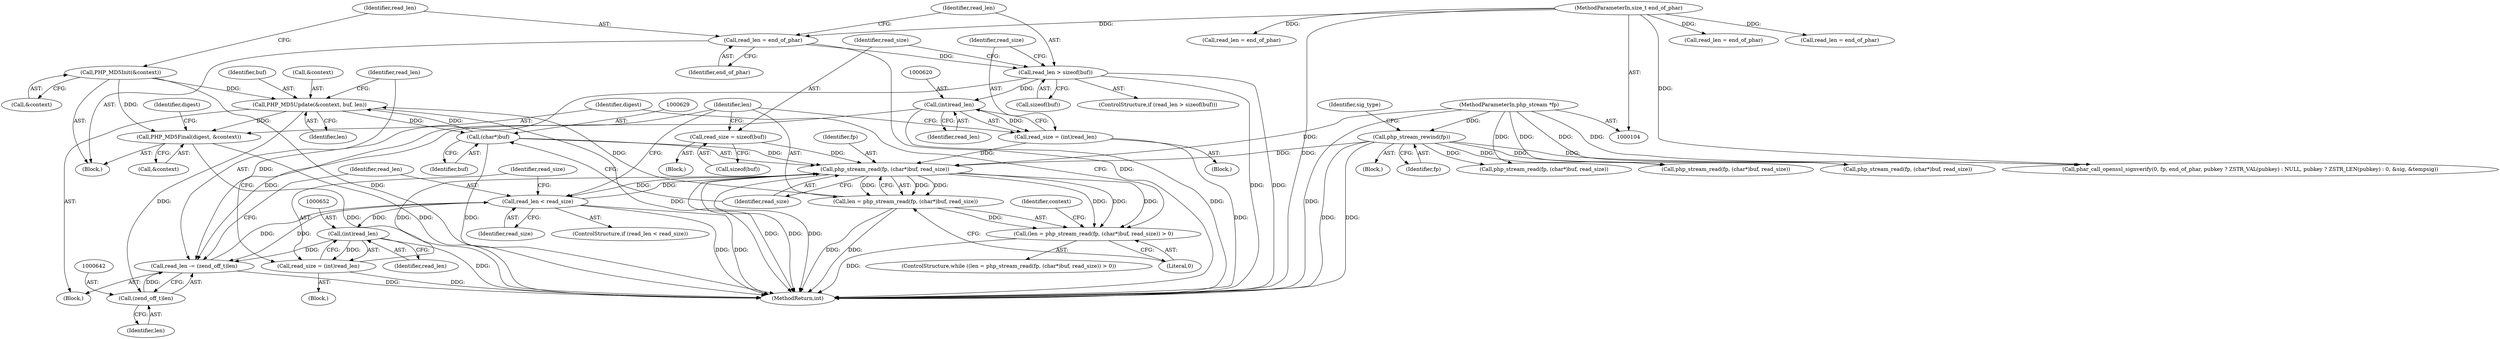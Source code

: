digraph "0_php-src_0bfb970f43acd1e81d11be1154805f86655f15d5?w=1@API" {
"1000634" [label="(Call,PHP_MD5Update(&context, buf, len))"];
"1000599" [label="(Call,PHP_MD5Init(&context))"];
"1000628" [label="(Call,(char*)buf)"];
"1000634" [label="(Call,PHP_MD5Update(&context, buf, len))"];
"1000624" [label="(Call,len = php_stream_read(fp, (char*)buf, read_size))"];
"1000626" [label="(Call,php_stream_read(fp, (char*)buf, read_size))"];
"1000119" [label="(Call,php_stream_rewind(fp))"];
"1000105" [label="(MethodParameterIn,php_stream *fp)"];
"1000649" [label="(Call,read_size = (int)read_len)"];
"1000651" [label="(Call,(int)read_len)"];
"1000645" [label="(Call,read_len < read_size)"];
"1000639" [label="(Call,read_len -= (zend_off_t)len)"];
"1000641" [label="(Call,(zend_off_t)len)"];
"1000606" [label="(Call,read_len > sizeof(buf))"];
"1000602" [label="(Call,read_len = end_of_phar)"];
"1000106" [label="(MethodParameterIn,size_t end_of_phar)"];
"1000619" [label="(Call,(int)read_len)"];
"1000617" [label="(Call,read_size = (int)read_len)"];
"1000611" [label="(Call,read_size = sizeof(buf))"];
"1000623" [label="(Call,(len = php_stream_read(fp, (char*)buf, read_size)) > 0)"];
"1000654" [label="(Call,PHP_MD5Final(digest, &context))"];
"1000648" [label="(Block,)"];
"1000497" [label="(Call,read_len = end_of_phar)"];
"1000637" [label="(Identifier,buf)"];
"1000287" [label="(Call,read_len = end_of_phar)"];
"1000633" [label="(Block,)"];
"1000646" [label="(Identifier,read_len)"];
"1000649" [label="(Call,read_size = (int)read_len)"];
"1000617" [label="(Call,read_size = (int)read_len)"];
"1000122" [label="(Identifier,sig_type)"];
"1000311" [label="(Call,php_stream_read(fp, (char*)buf, read_size))"];
"1000392" [label="(Call,read_len = end_of_phar)"];
"1000643" [label="(Identifier,len)"];
"1000602" [label="(Call,read_len = end_of_phar)"];
"1000610" [label="(Block,)"];
"1000603" [label="(Identifier,read_len)"];
"1000627" [label="(Identifier,fp)"];
"1000618" [label="(Identifier,read_size)"];
"1000622" [label="(ControlStructure,while ((len = php_stream_read(fp, (char*)buf, read_size)) > 0))"];
"1000416" [label="(Call,php_stream_read(fp, (char*)buf, read_size))"];
"1000628" [label="(Call,(char*)buf)"];
"1000600" [label="(Call,&context)"];
"1000653" [label="(Identifier,read_len)"];
"1000604" [label="(Identifier,end_of_phar)"];
"1000660" [label="(Identifier,digest)"];
"1000605" [label="(ControlStructure,if (read_len > sizeof(buf)))"];
"1000120" [label="(Identifier,fp)"];
"1000626" [label="(Call,php_stream_read(fp, (char*)buf, read_size))"];
"1000636" [label="(Identifier,context)"];
"1000119" [label="(Call,php_stream_rewind(fp))"];
"1000650" [label="(Identifier,read_size)"];
"1000616" [label="(Block,)"];
"1000214" [label="(Call,phar_call_openssl_signverify(0, fp, end_of_phar, pubkey ? ZSTR_VAL(pubkey) : NULL, pubkey ? ZSTR_LEN(pubkey) : 0, &sig, &tempsig))"];
"1000631" [label="(Identifier,read_size)"];
"1000656" [label="(Call,&context)"];
"1000621" [label="(Identifier,read_len)"];
"1000611" [label="(Call,read_size = sizeof(buf))"];
"1000608" [label="(Call,sizeof(buf))"];
"1000638" [label="(Identifier,len)"];
"1000632" [label="(Literal,0)"];
"1000635" [label="(Call,&context)"];
"1000630" [label="(Identifier,buf)"];
"1000613" [label="(Call,sizeof(buf))"];
"1000623" [label="(Call,(len = php_stream_read(fp, (char*)buf, read_size)) > 0)"];
"1000106" [label="(MethodParameterIn,size_t end_of_phar)"];
"1000655" [label="(Identifier,digest)"];
"1000619" [label="(Call,(int)read_len)"];
"1000634" [label="(Call,PHP_MD5Update(&context, buf, len))"];
"1000645" [label="(Call,read_len < read_size)"];
"1000654" [label="(Call,PHP_MD5Final(digest, &context))"];
"1000625" [label="(Identifier,len)"];
"1000521" [label="(Call,php_stream_read(fp, (char*)buf, read_size))"];
"1000114" [label="(Block,)"];
"1000639" [label="(Call,read_len -= (zend_off_t)len)"];
"1000647" [label="(Identifier,read_size)"];
"1000599" [label="(Call,PHP_MD5Init(&context))"];
"1000651" [label="(Call,(int)read_len)"];
"1000612" [label="(Identifier,read_size)"];
"1000640" [label="(Identifier,read_len)"];
"1000105" [label="(MethodParameterIn,php_stream *fp)"];
"1000644" [label="(ControlStructure,if (read_len < read_size))"];
"1000606" [label="(Call,read_len > sizeof(buf))"];
"1000607" [label="(Identifier,read_len)"];
"1000581" [label="(Block,)"];
"1000697" [label="(MethodReturn,int)"];
"1000624" [label="(Call,len = php_stream_read(fp, (char*)buf, read_size))"];
"1000641" [label="(Call,(zend_off_t)len)"];
"1000634" -> "1000633"  [label="AST: "];
"1000634" -> "1000638"  [label="CFG: "];
"1000635" -> "1000634"  [label="AST: "];
"1000637" -> "1000634"  [label="AST: "];
"1000638" -> "1000634"  [label="AST: "];
"1000640" -> "1000634"  [label="CFG: "];
"1000634" -> "1000697"  [label="DDG: "];
"1000634" -> "1000628"  [label="DDG: "];
"1000599" -> "1000634"  [label="DDG: "];
"1000628" -> "1000634"  [label="DDG: "];
"1000624" -> "1000634"  [label="DDG: "];
"1000634" -> "1000641"  [label="DDG: "];
"1000634" -> "1000654"  [label="DDG: "];
"1000599" -> "1000581"  [label="AST: "];
"1000599" -> "1000600"  [label="CFG: "];
"1000600" -> "1000599"  [label="AST: "];
"1000603" -> "1000599"  [label="CFG: "];
"1000599" -> "1000697"  [label="DDG: "];
"1000599" -> "1000654"  [label="DDG: "];
"1000628" -> "1000626"  [label="AST: "];
"1000628" -> "1000630"  [label="CFG: "];
"1000629" -> "1000628"  [label="AST: "];
"1000630" -> "1000628"  [label="AST: "];
"1000631" -> "1000628"  [label="CFG: "];
"1000628" -> "1000697"  [label="DDG: "];
"1000628" -> "1000626"  [label="DDG: "];
"1000624" -> "1000623"  [label="AST: "];
"1000624" -> "1000626"  [label="CFG: "];
"1000625" -> "1000624"  [label="AST: "];
"1000626" -> "1000624"  [label="AST: "];
"1000632" -> "1000624"  [label="CFG: "];
"1000624" -> "1000697"  [label="DDG: "];
"1000624" -> "1000697"  [label="DDG: "];
"1000624" -> "1000623"  [label="DDG: "];
"1000626" -> "1000624"  [label="DDG: "];
"1000626" -> "1000624"  [label="DDG: "];
"1000626" -> "1000624"  [label="DDG: "];
"1000626" -> "1000631"  [label="CFG: "];
"1000627" -> "1000626"  [label="AST: "];
"1000631" -> "1000626"  [label="AST: "];
"1000626" -> "1000697"  [label="DDG: "];
"1000626" -> "1000697"  [label="DDG: "];
"1000626" -> "1000697"  [label="DDG: "];
"1000626" -> "1000623"  [label="DDG: "];
"1000626" -> "1000623"  [label="DDG: "];
"1000626" -> "1000623"  [label="DDG: "];
"1000119" -> "1000626"  [label="DDG: "];
"1000105" -> "1000626"  [label="DDG: "];
"1000649" -> "1000626"  [label="DDG: "];
"1000617" -> "1000626"  [label="DDG: "];
"1000645" -> "1000626"  [label="DDG: "];
"1000611" -> "1000626"  [label="DDG: "];
"1000626" -> "1000645"  [label="DDG: "];
"1000119" -> "1000114"  [label="AST: "];
"1000119" -> "1000120"  [label="CFG: "];
"1000120" -> "1000119"  [label="AST: "];
"1000122" -> "1000119"  [label="CFG: "];
"1000119" -> "1000697"  [label="DDG: "];
"1000119" -> "1000697"  [label="DDG: "];
"1000105" -> "1000119"  [label="DDG: "];
"1000119" -> "1000214"  [label="DDG: "];
"1000119" -> "1000311"  [label="DDG: "];
"1000119" -> "1000416"  [label="DDG: "];
"1000119" -> "1000521"  [label="DDG: "];
"1000105" -> "1000104"  [label="AST: "];
"1000105" -> "1000697"  [label="DDG: "];
"1000105" -> "1000214"  [label="DDG: "];
"1000105" -> "1000311"  [label="DDG: "];
"1000105" -> "1000416"  [label="DDG: "];
"1000105" -> "1000521"  [label="DDG: "];
"1000649" -> "1000648"  [label="AST: "];
"1000649" -> "1000651"  [label="CFG: "];
"1000650" -> "1000649"  [label="AST: "];
"1000651" -> "1000649"  [label="AST: "];
"1000625" -> "1000649"  [label="CFG: "];
"1000649" -> "1000697"  [label="DDG: "];
"1000651" -> "1000649"  [label="DDG: "];
"1000651" -> "1000653"  [label="CFG: "];
"1000652" -> "1000651"  [label="AST: "];
"1000653" -> "1000651"  [label="AST: "];
"1000651" -> "1000697"  [label="DDG: "];
"1000651" -> "1000639"  [label="DDG: "];
"1000645" -> "1000651"  [label="DDG: "];
"1000645" -> "1000644"  [label="AST: "];
"1000645" -> "1000647"  [label="CFG: "];
"1000646" -> "1000645"  [label="AST: "];
"1000647" -> "1000645"  [label="AST: "];
"1000625" -> "1000645"  [label="CFG: "];
"1000650" -> "1000645"  [label="CFG: "];
"1000645" -> "1000697"  [label="DDG: "];
"1000645" -> "1000697"  [label="DDG: "];
"1000645" -> "1000639"  [label="DDG: "];
"1000639" -> "1000645"  [label="DDG: "];
"1000639" -> "1000633"  [label="AST: "];
"1000639" -> "1000641"  [label="CFG: "];
"1000640" -> "1000639"  [label="AST: "];
"1000641" -> "1000639"  [label="AST: "];
"1000646" -> "1000639"  [label="CFG: "];
"1000639" -> "1000697"  [label="DDG: "];
"1000641" -> "1000639"  [label="DDG: "];
"1000606" -> "1000639"  [label="DDG: "];
"1000619" -> "1000639"  [label="DDG: "];
"1000641" -> "1000643"  [label="CFG: "];
"1000642" -> "1000641"  [label="AST: "];
"1000643" -> "1000641"  [label="AST: "];
"1000606" -> "1000605"  [label="AST: "];
"1000606" -> "1000608"  [label="CFG: "];
"1000607" -> "1000606"  [label="AST: "];
"1000608" -> "1000606"  [label="AST: "];
"1000612" -> "1000606"  [label="CFG: "];
"1000618" -> "1000606"  [label="CFG: "];
"1000606" -> "1000697"  [label="DDG: "];
"1000606" -> "1000697"  [label="DDG: "];
"1000602" -> "1000606"  [label="DDG: "];
"1000606" -> "1000619"  [label="DDG: "];
"1000602" -> "1000581"  [label="AST: "];
"1000602" -> "1000604"  [label="CFG: "];
"1000603" -> "1000602"  [label="AST: "];
"1000604" -> "1000602"  [label="AST: "];
"1000607" -> "1000602"  [label="CFG: "];
"1000602" -> "1000697"  [label="DDG: "];
"1000106" -> "1000602"  [label="DDG: "];
"1000106" -> "1000104"  [label="AST: "];
"1000106" -> "1000697"  [label="DDG: "];
"1000106" -> "1000214"  [label="DDG: "];
"1000106" -> "1000287"  [label="DDG: "];
"1000106" -> "1000392"  [label="DDG: "];
"1000106" -> "1000497"  [label="DDG: "];
"1000619" -> "1000617"  [label="AST: "];
"1000619" -> "1000621"  [label="CFG: "];
"1000620" -> "1000619"  [label="AST: "];
"1000621" -> "1000619"  [label="AST: "];
"1000617" -> "1000619"  [label="CFG: "];
"1000619" -> "1000697"  [label="DDG: "];
"1000619" -> "1000617"  [label="DDG: "];
"1000617" -> "1000616"  [label="AST: "];
"1000618" -> "1000617"  [label="AST: "];
"1000625" -> "1000617"  [label="CFG: "];
"1000617" -> "1000697"  [label="DDG: "];
"1000611" -> "1000610"  [label="AST: "];
"1000611" -> "1000613"  [label="CFG: "];
"1000612" -> "1000611"  [label="AST: "];
"1000613" -> "1000611"  [label="AST: "];
"1000625" -> "1000611"  [label="CFG: "];
"1000623" -> "1000622"  [label="AST: "];
"1000623" -> "1000632"  [label="CFG: "];
"1000632" -> "1000623"  [label="AST: "];
"1000636" -> "1000623"  [label="CFG: "];
"1000655" -> "1000623"  [label="CFG: "];
"1000623" -> "1000697"  [label="DDG: "];
"1000654" -> "1000581"  [label="AST: "];
"1000654" -> "1000656"  [label="CFG: "];
"1000655" -> "1000654"  [label="AST: "];
"1000656" -> "1000654"  [label="AST: "];
"1000660" -> "1000654"  [label="CFG: "];
"1000654" -> "1000697"  [label="DDG: "];
"1000654" -> "1000697"  [label="DDG: "];
}
